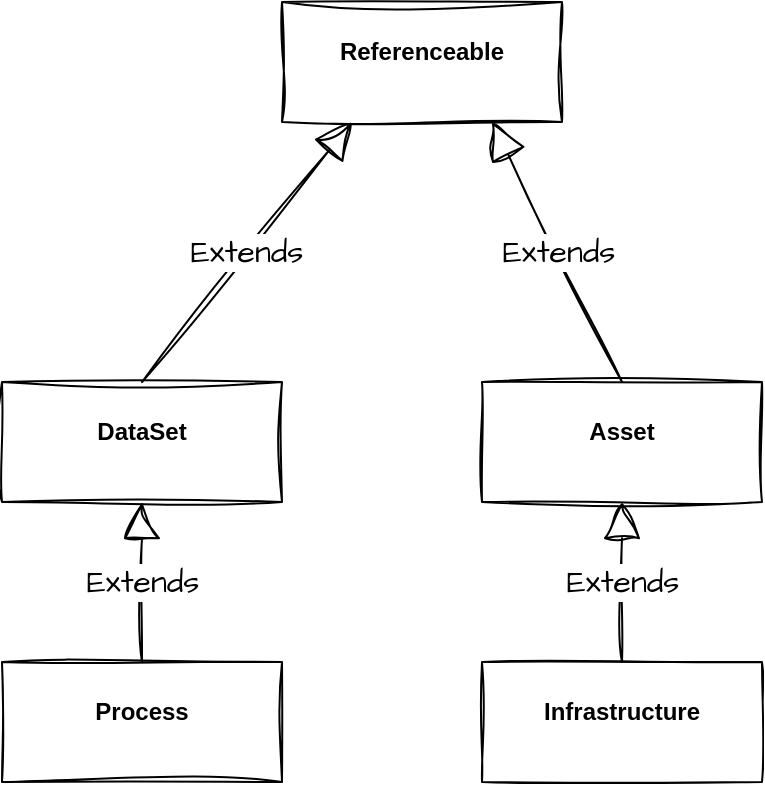 <mxfile version="21.1.7" type="github">
  <diagram name="Page-1" id="eQqinAEV990hB-gd4Mg2">
    <mxGraphModel dx="1050" dy="548" grid="1" gridSize="10" guides="1" tooltips="1" connect="1" arrows="1" fold="1" page="1" pageScale="1" pageWidth="850" pageHeight="1100" math="0" shadow="0">
      <root>
        <mxCell id="0" />
        <mxCell id="1" parent="0" />
        <mxCell id="H2RV8_E5Xb1pFxZWJSW0-1" value="&lt;p style=&quot;margin:0px;margin-top:4px;text-align:center;&quot;&gt;&lt;br&gt;&lt;b&gt;Referenceable&lt;/b&gt;&lt;/p&gt;" style="verticalAlign=top;align=left;overflow=fill;fontSize=12;fontFamily=Helvetica;html=1;whiteSpace=wrap;sketch=1;hachureGap=4;jiggle=2;curveFitting=1;fontSource=https%3A%2F%2Ffonts.googleapis.com%2Fcss%3Ffamily%3DArchitects%2BDaughter;" vertex="1" parent="1">
          <mxGeometry x="300" y="240" width="140" height="60" as="geometry" />
        </mxCell>
        <mxCell id="H2RV8_E5Xb1pFxZWJSW0-2" value="&lt;p style=&quot;margin:0px;margin-top:4px;text-align:center;&quot;&gt;&lt;br&gt;&lt;b&gt;Infrastructure&lt;/b&gt;&lt;/p&gt;" style="verticalAlign=top;align=left;overflow=fill;fontSize=12;fontFamily=Helvetica;html=1;whiteSpace=wrap;sketch=1;hachureGap=4;jiggle=2;curveFitting=1;fontSource=https%3A%2F%2Ffonts.googleapis.com%2Fcss%3Ffamily%3DArchitects%2BDaughter;" vertex="1" parent="1">
          <mxGeometry x="400" y="570" width="140" height="60" as="geometry" />
        </mxCell>
        <mxCell id="H2RV8_E5Xb1pFxZWJSW0-3" value="&lt;p style=&quot;margin:0px;margin-top:4px;text-align:center;&quot;&gt;&lt;br&gt;&lt;b&gt;Asset&lt;/b&gt;&lt;/p&gt;" style="verticalAlign=top;align=left;overflow=fill;fontSize=12;fontFamily=Helvetica;html=1;whiteSpace=wrap;sketch=1;hachureGap=4;jiggle=2;curveFitting=1;fontSource=https%3A%2F%2Ffonts.googleapis.com%2Fcss%3Ffamily%3DArchitects%2BDaughter;" vertex="1" parent="1">
          <mxGeometry x="400" y="430" width="140" height="60" as="geometry" />
        </mxCell>
        <mxCell id="H2RV8_E5Xb1pFxZWJSW0-4" value="Extends" style="endArrow=block;endSize=16;endFill=0;html=1;rounded=0;sketch=1;hachureGap=4;jiggle=2;curveFitting=1;fontFamily=Architects Daughter;fontSource=https%3A%2F%2Ffonts.googleapis.com%2Fcss%3Ffamily%3DArchitects%2BDaughter;fontSize=16;exitX=0.5;exitY=0;exitDx=0;exitDy=0;entryX=0.75;entryY=1;entryDx=0;entryDy=0;" edge="1" parent="1" source="H2RV8_E5Xb1pFxZWJSW0-3" target="H2RV8_E5Xb1pFxZWJSW0-1">
          <mxGeometry width="160" relative="1" as="geometry">
            <mxPoint x="480" y="360" as="sourcePoint" />
            <mxPoint x="640" y="360" as="targetPoint" />
          </mxGeometry>
        </mxCell>
        <mxCell id="H2RV8_E5Xb1pFxZWJSW0-5" value="Extends" style="endArrow=block;endSize=16;endFill=0;html=1;rounded=0;sketch=1;hachureGap=4;jiggle=2;curveFitting=1;fontFamily=Architects Daughter;fontSource=https%3A%2F%2Ffonts.googleapis.com%2Fcss%3Ffamily%3DArchitects%2BDaughter;fontSize=16;exitX=0.5;exitY=0;exitDx=0;exitDy=0;entryX=0.5;entryY=1;entryDx=0;entryDy=0;" edge="1" parent="1" source="H2RV8_E5Xb1pFxZWJSW0-2" target="H2RV8_E5Xb1pFxZWJSW0-3">
          <mxGeometry width="160" relative="1" as="geometry">
            <mxPoint x="480" y="440" as="sourcePoint" />
            <mxPoint x="380" y="340" as="targetPoint" />
          </mxGeometry>
        </mxCell>
        <mxCell id="H2RV8_E5Xb1pFxZWJSW0-6" value="&lt;p style=&quot;margin:0px;margin-top:4px;text-align:center;&quot;&gt;&lt;br&gt;&lt;b&gt;DataSet&lt;/b&gt;&lt;/p&gt;" style="verticalAlign=top;align=left;overflow=fill;fontSize=12;fontFamily=Helvetica;html=1;whiteSpace=wrap;sketch=1;hachureGap=4;jiggle=2;curveFitting=1;fontSource=https%3A%2F%2Ffonts.googleapis.com%2Fcss%3Ffamily%3DArchitects%2BDaughter;" vertex="1" parent="1">
          <mxGeometry x="160" y="430" width="140" height="60" as="geometry" />
        </mxCell>
        <mxCell id="H2RV8_E5Xb1pFxZWJSW0-7" value="Extends" style="endArrow=block;endSize=16;endFill=0;html=1;rounded=0;sketch=1;hachureGap=4;jiggle=2;curveFitting=1;fontFamily=Architects Daughter;fontSource=https%3A%2F%2Ffonts.googleapis.com%2Fcss%3Ffamily%3DArchitects%2BDaughter;fontSize=16;exitX=0.5;exitY=0;exitDx=0;exitDy=0;entryX=0.25;entryY=1;entryDx=0;entryDy=0;" edge="1" parent="1" source="H2RV8_E5Xb1pFxZWJSW0-6" target="H2RV8_E5Xb1pFxZWJSW0-1">
          <mxGeometry width="160" relative="1" as="geometry">
            <mxPoint x="240" y="380" as="sourcePoint" />
            <mxPoint x="130" y="320" as="targetPoint" />
          </mxGeometry>
        </mxCell>
        <mxCell id="H2RV8_E5Xb1pFxZWJSW0-8" value="&lt;p style=&quot;margin:0px;margin-top:4px;text-align:center;&quot;&gt;&lt;br&gt;&lt;b&gt;Process&lt;/b&gt;&lt;/p&gt;" style="verticalAlign=top;align=left;overflow=fill;fontSize=12;fontFamily=Helvetica;html=1;whiteSpace=wrap;sketch=1;hachureGap=4;jiggle=2;curveFitting=1;fontSource=https%3A%2F%2Ffonts.googleapis.com%2Fcss%3Ffamily%3DArchitects%2BDaughter;" vertex="1" parent="1">
          <mxGeometry x="160" y="570" width="140" height="60" as="geometry" />
        </mxCell>
        <mxCell id="H2RV8_E5Xb1pFxZWJSW0-9" value="Extends" style="endArrow=block;endSize=16;endFill=0;html=1;rounded=0;sketch=1;hachureGap=4;jiggle=2;curveFitting=1;fontFamily=Architects Daughter;fontSource=https%3A%2F%2Ffonts.googleapis.com%2Fcss%3Ffamily%3DArchitects%2BDaughter;fontSize=16;exitX=0.5;exitY=0;exitDx=0;exitDy=0;entryX=0.5;entryY=1;entryDx=0;entryDy=0;" edge="1" parent="1" source="H2RV8_E5Xb1pFxZWJSW0-8" target="H2RV8_E5Xb1pFxZWJSW0-6">
          <mxGeometry width="160" relative="1" as="geometry">
            <mxPoint x="240" y="440" as="sourcePoint" />
            <mxPoint x="345" y="310" as="targetPoint" />
          </mxGeometry>
        </mxCell>
      </root>
    </mxGraphModel>
  </diagram>
</mxfile>
